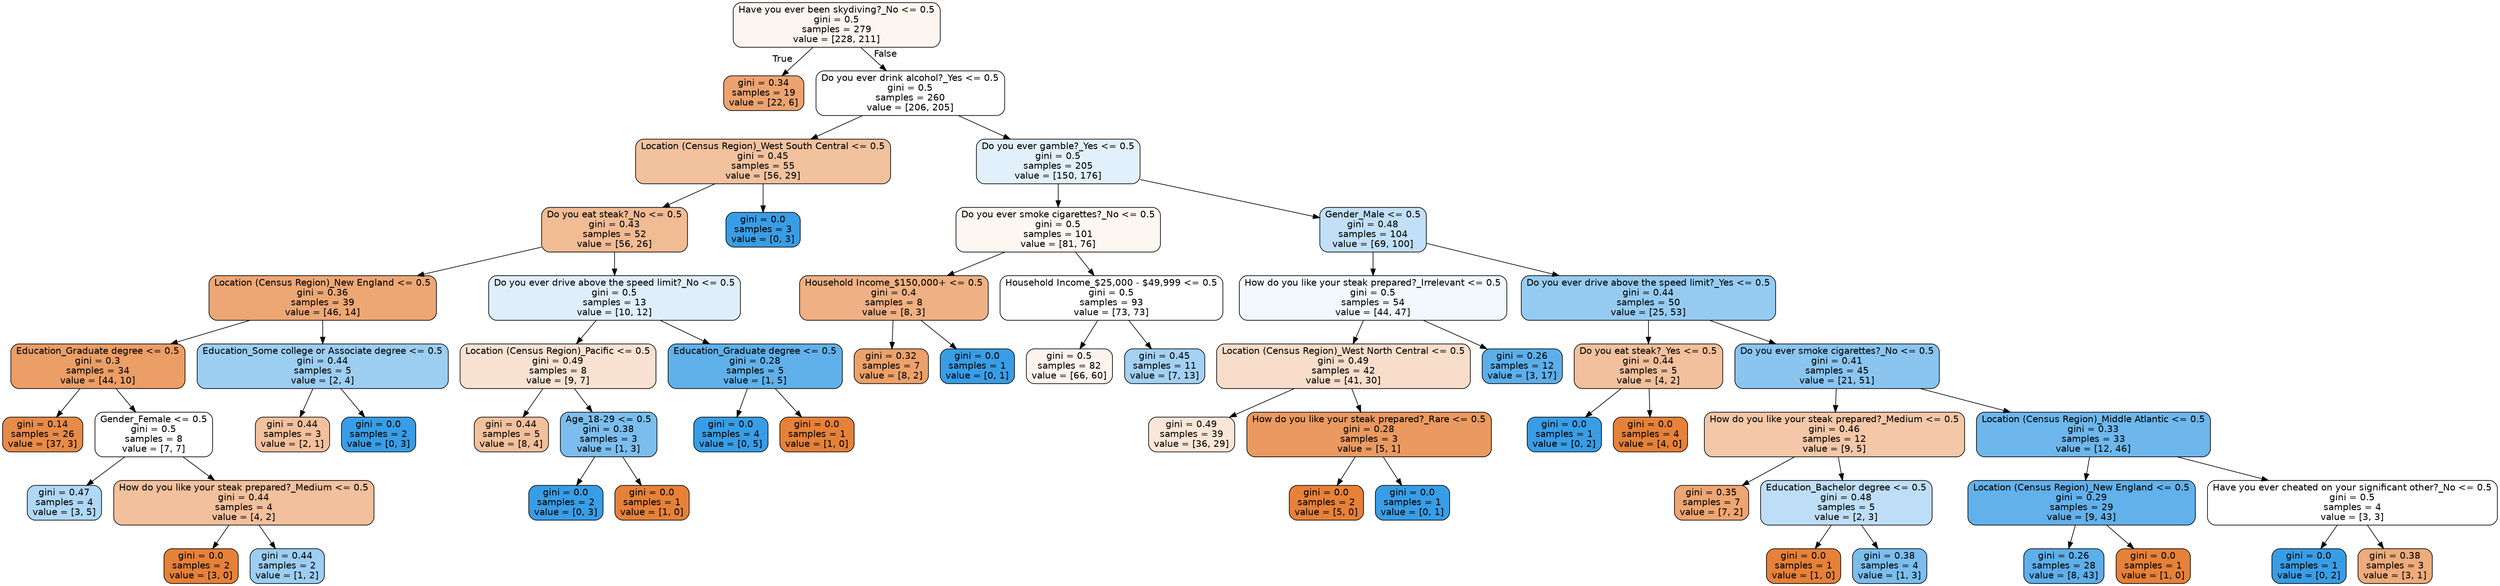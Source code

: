 digraph Tree {
node [shape=box, style="filled, rounded", color="black", fontname=helvetica] ;
edge [fontname=helvetica] ;
0 [label="Have you ever been skydiving?_No <= 0.5\ngini = 0.5\nsamples = 279\nvalue = [228, 211]", fillcolor="#e5813913"] ;
1 [label="gini = 0.34\nsamples = 19\nvalue = [22, 6]", fillcolor="#e58139b9"] ;
0 -> 1 [labeldistance=2.5, labelangle=45, headlabel="True"] ;
2 [label="Do you ever drink alcohol?_Yes <= 0.5\ngini = 0.5\nsamples = 260\nvalue = [206, 205]", fillcolor="#e5813901"] ;
0 -> 2 [labeldistance=2.5, labelangle=-45, headlabel="False"] ;
3 [label="Location (Census Region)_West South Central <= 0.5\ngini = 0.45\nsamples = 55\nvalue = [56, 29]", fillcolor="#e581397b"] ;
2 -> 3 ;
5 [label="Do you eat steak?_No <= 0.5\ngini = 0.43\nsamples = 52\nvalue = [56, 26]", fillcolor="#e5813989"] ;
3 -> 5 ;
7 [label="Location (Census Region)_New England <= 0.5\ngini = 0.36\nsamples = 39\nvalue = [46, 14]", fillcolor="#e58139b1"] ;
5 -> 7 ;
9 [label="Education_Graduate degree <= 0.5\ngini = 0.3\nsamples = 34\nvalue = [44, 10]", fillcolor="#e58139c5"] ;
7 -> 9 ;
11 [label="gini = 0.14\nsamples = 26\nvalue = [37, 3]", fillcolor="#e58139ea"] ;
9 -> 11 ;
12 [label="Gender_Female <= 0.5\ngini = 0.5\nsamples = 8\nvalue = [7, 7]", fillcolor="#e5813900"] ;
9 -> 12 ;
55 [label="gini = 0.47\nsamples = 4\nvalue = [3, 5]", fillcolor="#399de566"] ;
12 -> 55 ;
56 [label="How do you like your steak prepared?_Medium <= 0.5\ngini = 0.44\nsamples = 4\nvalue = [4, 2]", fillcolor="#e581397f"] ;
12 -> 56 ;
57 [label="gini = 0.0\nsamples = 2\nvalue = [3, 0]", fillcolor="#e58139ff"] ;
56 -> 57 ;
58 [label="gini = 0.44\nsamples = 2\nvalue = [1, 2]", fillcolor="#399de57f"] ;
56 -> 58 ;
10 [label="Education_Some college or Associate degree <= 0.5\ngini = 0.44\nsamples = 5\nvalue = [2, 4]", fillcolor="#399de57f"] ;
7 -> 10 ;
29 [label="gini = 0.44\nsamples = 3\nvalue = [2, 1]", fillcolor="#e581397f"] ;
10 -> 29 ;
30 [label="gini = 0.0\nsamples = 2\nvalue = [0, 3]", fillcolor="#399de5ff"] ;
10 -> 30 ;
8 [label="Do you ever drive above the speed limit?_No <= 0.5\ngini = 0.5\nsamples = 13\nvalue = [10, 12]", fillcolor="#399de52a"] ;
5 -> 8 ;
25 [label="Location (Census Region)_Pacific <= 0.5\ngini = 0.49\nsamples = 8\nvalue = [9, 7]", fillcolor="#e5813939"] ;
8 -> 25 ;
43 [label="gini = 0.44\nsamples = 5\nvalue = [8, 4]", fillcolor="#e581397f"] ;
25 -> 43 ;
44 [label="Age_18-29 <= 0.5\ngini = 0.38\nsamples = 3\nvalue = [1, 3]", fillcolor="#399de5aa"] ;
25 -> 44 ;
45 [label="gini = 0.0\nsamples = 2\nvalue = [0, 3]", fillcolor="#399de5ff"] ;
44 -> 45 ;
46 [label="gini = 0.0\nsamples = 1\nvalue = [1, 0]", fillcolor="#e58139ff"] ;
44 -> 46 ;
26 [label="Education_Graduate degree <= 0.5\ngini = 0.28\nsamples = 5\nvalue = [1, 5]", fillcolor="#399de5cc"] ;
8 -> 26 ;
27 [label="gini = 0.0\nsamples = 4\nvalue = [0, 5]", fillcolor="#399de5ff"] ;
26 -> 27 ;
28 [label="gini = 0.0\nsamples = 1\nvalue = [1, 0]", fillcolor="#e58139ff"] ;
26 -> 28 ;
6 [label="gini = 0.0\nsamples = 3\nvalue = [0, 3]", fillcolor="#399de5ff"] ;
3 -> 6 ;
4 [label="Do you ever gamble?_Yes <= 0.5\ngini = 0.5\nsamples = 205\nvalue = [150, 176]", fillcolor="#399de526"] ;
2 -> 4 ;
13 [label="Do you ever smoke cigarettes?_No <= 0.5\ngini = 0.5\nsamples = 101\nvalue = [81, 76]", fillcolor="#e5813910"] ;
4 -> 13 ;
37 [label="Household Income_$150,000+ <= 0.5\ngini = 0.4\nsamples = 8\nvalue = [8, 3]", fillcolor="#e581399f"] ;
13 -> 37 ;
39 [label="gini = 0.32\nsamples = 7\nvalue = [8, 2]", fillcolor="#e58139bf"] ;
37 -> 39 ;
40 [label="gini = 0.0\nsamples = 1\nvalue = [0, 1]", fillcolor="#399de5ff"] ;
37 -> 40 ;
38 [label="Household Income_$25,000 - $49,999 <= 0.5\ngini = 0.5\nsamples = 93\nvalue = [73, 73]", fillcolor="#e5813900"] ;
13 -> 38 ;
41 [label="gini = 0.5\nsamples = 82\nvalue = [66, 60]", fillcolor="#e5813917"] ;
38 -> 41 ;
42 [label="gini = 0.45\nsamples = 11\nvalue = [7, 13]", fillcolor="#399de576"] ;
38 -> 42 ;
14 [label="Gender_Male <= 0.5\ngini = 0.48\nsamples = 104\nvalue = [69, 100]", fillcolor="#399de54f"] ;
4 -> 14 ;
15 [label="How do you like your steak prepared?_Irrelevant <= 0.5\ngini = 0.5\nsamples = 54\nvalue = [44, 47]", fillcolor="#399de510"] ;
14 -> 15 ;
17 [label="Location (Census Region)_West North Central <= 0.5\ngini = 0.49\nsamples = 42\nvalue = [41, 30]", fillcolor="#e5813944"] ;
15 -> 17 ;
51 [label="gini = 0.49\nsamples = 39\nvalue = [36, 29]", fillcolor="#e5813932"] ;
17 -> 51 ;
52 [label="How do you like your steak prepared?_Rare <= 0.5\ngini = 0.28\nsamples = 3\nvalue = [5, 1]", fillcolor="#e58139cc"] ;
17 -> 52 ;
53 [label="gini = 0.0\nsamples = 2\nvalue = [5, 0]", fillcolor="#e58139ff"] ;
52 -> 53 ;
54 [label="gini = 0.0\nsamples = 1\nvalue = [0, 1]", fillcolor="#399de5ff"] ;
52 -> 54 ;
18 [label="gini = 0.26\nsamples = 12\nvalue = [3, 17]", fillcolor="#399de5d2"] ;
15 -> 18 ;
16 [label="Do you ever drive above the speed limit?_Yes <= 0.5\ngini = 0.44\nsamples = 50\nvalue = [25, 53]", fillcolor="#399de587"] ;
14 -> 16 ;
19 [label="Do you eat steak?_Yes <= 0.5\ngini = 0.44\nsamples = 5\nvalue = [4, 2]", fillcolor="#e581397f"] ;
16 -> 19 ;
23 [label="gini = 0.0\nsamples = 1\nvalue = [0, 2]", fillcolor="#399de5ff"] ;
19 -> 23 ;
24 [label="gini = 0.0\nsamples = 4\nvalue = [4, 0]", fillcolor="#e58139ff"] ;
19 -> 24 ;
20 [label="Do you ever smoke cigarettes?_No <= 0.5\ngini = 0.41\nsamples = 45\nvalue = [21, 51]", fillcolor="#399de596"] ;
16 -> 20 ;
21 [label="How do you like your steak prepared?_Medium <= 0.5\ngini = 0.46\nsamples = 12\nvalue = [9, 5]", fillcolor="#e5813971"] ;
20 -> 21 ;
47 [label="gini = 0.35\nsamples = 7\nvalue = [7, 2]", fillcolor="#e58139b6"] ;
21 -> 47 ;
48 [label="Education_Bachelor degree <= 0.5\ngini = 0.48\nsamples = 5\nvalue = [2, 3]", fillcolor="#399de555"] ;
21 -> 48 ;
49 [label="gini = 0.0\nsamples = 1\nvalue = [1, 0]", fillcolor="#e58139ff"] ;
48 -> 49 ;
50 [label="gini = 0.38\nsamples = 4\nvalue = [1, 3]", fillcolor="#399de5aa"] ;
48 -> 50 ;
22 [label="Location (Census Region)_Middle Atlantic <= 0.5\ngini = 0.33\nsamples = 33\nvalue = [12, 46]", fillcolor="#399de5bc"] ;
20 -> 22 ;
31 [label="Location (Census Region)_New England <= 0.5\ngini = 0.29\nsamples = 29\nvalue = [9, 43]", fillcolor="#399de5ca"] ;
22 -> 31 ;
35 [label="gini = 0.26\nsamples = 28\nvalue = [8, 43]", fillcolor="#399de5d0"] ;
31 -> 35 ;
36 [label="gini = 0.0\nsamples = 1\nvalue = [1, 0]", fillcolor="#e58139ff"] ;
31 -> 36 ;
32 [label="Have you ever cheated on your significant other?_No <= 0.5\ngini = 0.5\nsamples = 4\nvalue = [3, 3]", fillcolor="#e5813900"] ;
22 -> 32 ;
33 [label="gini = 0.0\nsamples = 1\nvalue = [0, 2]", fillcolor="#399de5ff"] ;
32 -> 33 ;
34 [label="gini = 0.38\nsamples = 3\nvalue = [3, 1]", fillcolor="#e58139aa"] ;
32 -> 34 ;
}